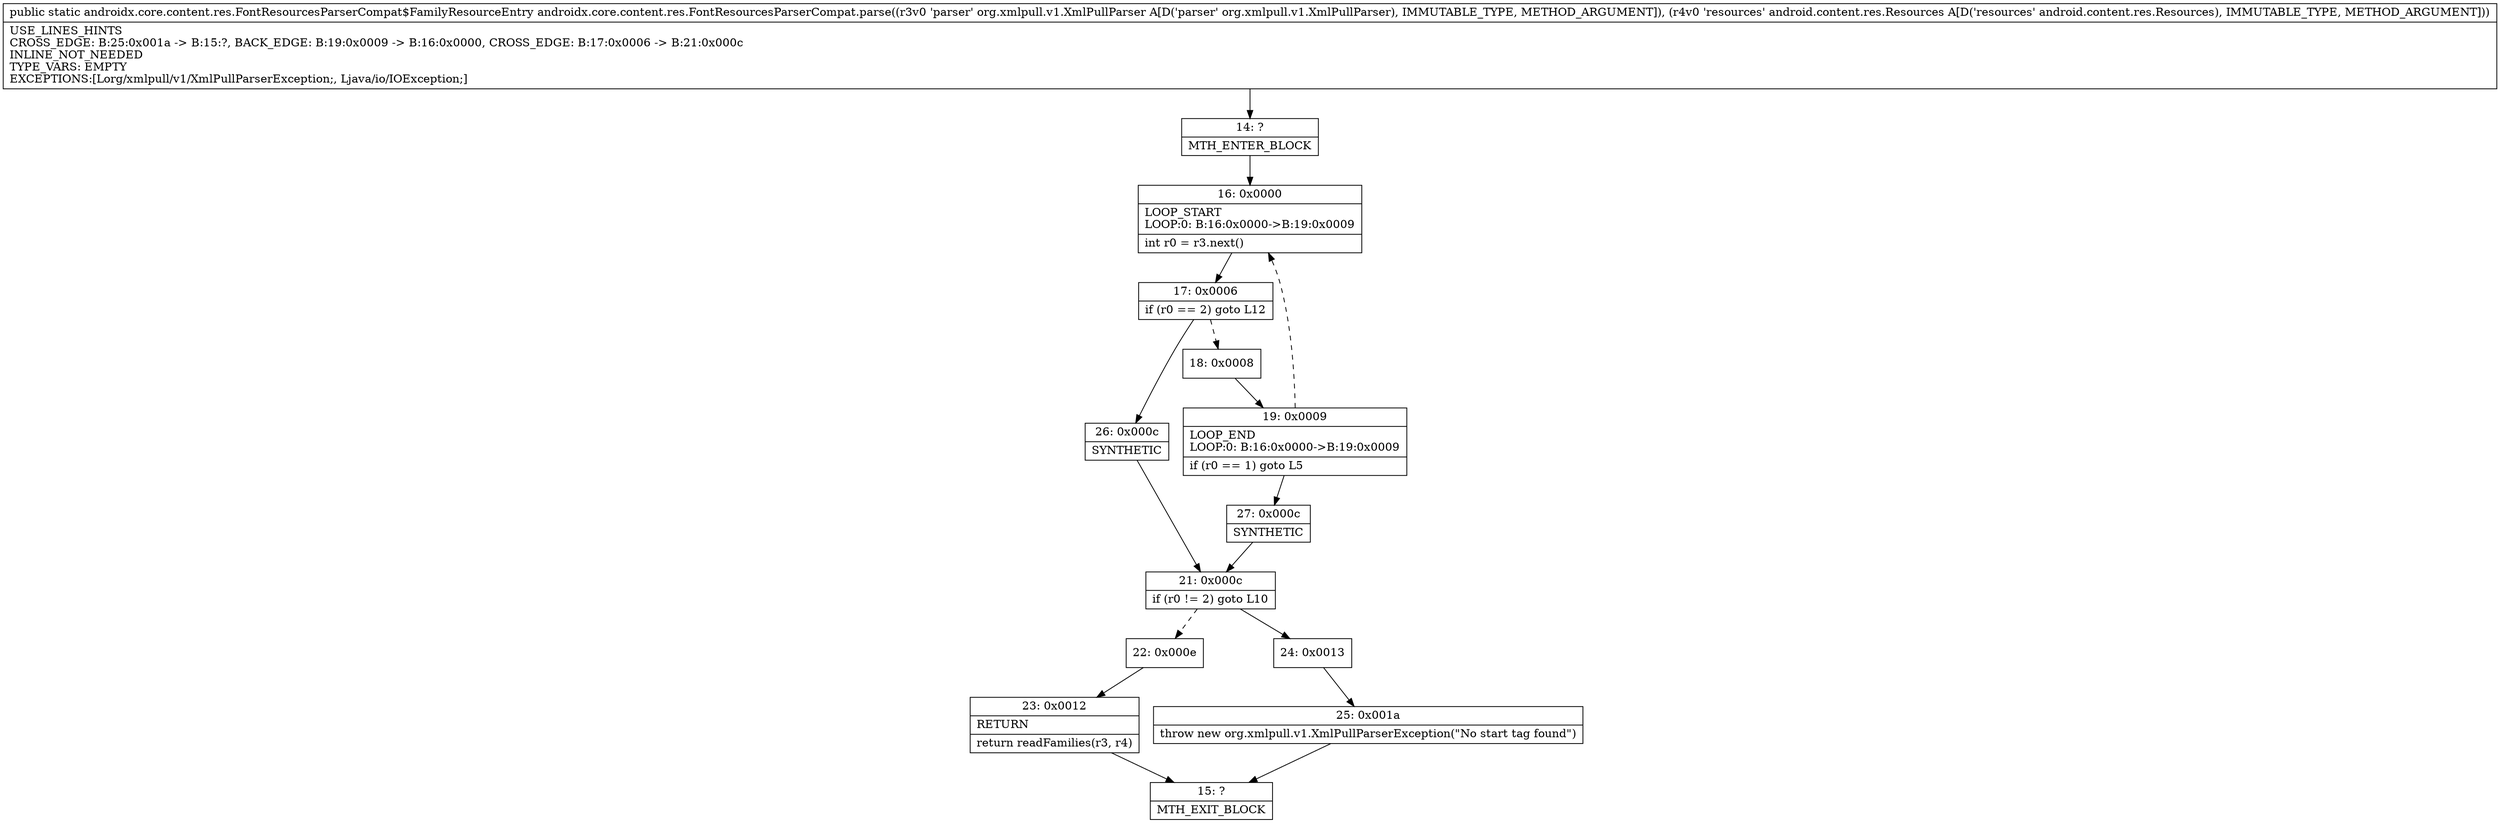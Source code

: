 digraph "CFG forandroidx.core.content.res.FontResourcesParserCompat.parse(Lorg\/xmlpull\/v1\/XmlPullParser;Landroid\/content\/res\/Resources;)Landroidx\/core\/content\/res\/FontResourcesParserCompat$FamilyResourceEntry;" {
Node_14 [shape=record,label="{14\:\ ?|MTH_ENTER_BLOCK\l}"];
Node_16 [shape=record,label="{16\:\ 0x0000|LOOP_START\lLOOP:0: B:16:0x0000\-\>B:19:0x0009\l|int r0 = r3.next()\l}"];
Node_17 [shape=record,label="{17\:\ 0x0006|if (r0 == 2) goto L12\l}"];
Node_18 [shape=record,label="{18\:\ 0x0008}"];
Node_19 [shape=record,label="{19\:\ 0x0009|LOOP_END\lLOOP:0: B:16:0x0000\-\>B:19:0x0009\l|if (r0 == 1) goto L5\l}"];
Node_27 [shape=record,label="{27\:\ 0x000c|SYNTHETIC\l}"];
Node_21 [shape=record,label="{21\:\ 0x000c|if (r0 != 2) goto L10\l}"];
Node_22 [shape=record,label="{22\:\ 0x000e}"];
Node_23 [shape=record,label="{23\:\ 0x0012|RETURN\l|return readFamilies(r3, r4)\l}"];
Node_15 [shape=record,label="{15\:\ ?|MTH_EXIT_BLOCK\l}"];
Node_24 [shape=record,label="{24\:\ 0x0013}"];
Node_25 [shape=record,label="{25\:\ 0x001a|throw new org.xmlpull.v1.XmlPullParserException(\"No start tag found\")\l}"];
Node_26 [shape=record,label="{26\:\ 0x000c|SYNTHETIC\l}"];
MethodNode[shape=record,label="{public static androidx.core.content.res.FontResourcesParserCompat$FamilyResourceEntry androidx.core.content.res.FontResourcesParserCompat.parse((r3v0 'parser' org.xmlpull.v1.XmlPullParser A[D('parser' org.xmlpull.v1.XmlPullParser), IMMUTABLE_TYPE, METHOD_ARGUMENT]), (r4v0 'resources' android.content.res.Resources A[D('resources' android.content.res.Resources), IMMUTABLE_TYPE, METHOD_ARGUMENT]))  | USE_LINES_HINTS\lCROSS_EDGE: B:25:0x001a \-\> B:15:?, BACK_EDGE: B:19:0x0009 \-\> B:16:0x0000, CROSS_EDGE: B:17:0x0006 \-\> B:21:0x000c\lINLINE_NOT_NEEDED\lTYPE_VARS: EMPTY\lEXCEPTIONS:[Lorg\/xmlpull\/v1\/XmlPullParserException;, Ljava\/io\/IOException;]\l}"];
MethodNode -> Node_14;Node_14 -> Node_16;
Node_16 -> Node_17;
Node_17 -> Node_18[style=dashed];
Node_17 -> Node_26;
Node_18 -> Node_19;
Node_19 -> Node_16[style=dashed];
Node_19 -> Node_27;
Node_27 -> Node_21;
Node_21 -> Node_22[style=dashed];
Node_21 -> Node_24;
Node_22 -> Node_23;
Node_23 -> Node_15;
Node_24 -> Node_25;
Node_25 -> Node_15;
Node_26 -> Node_21;
}

